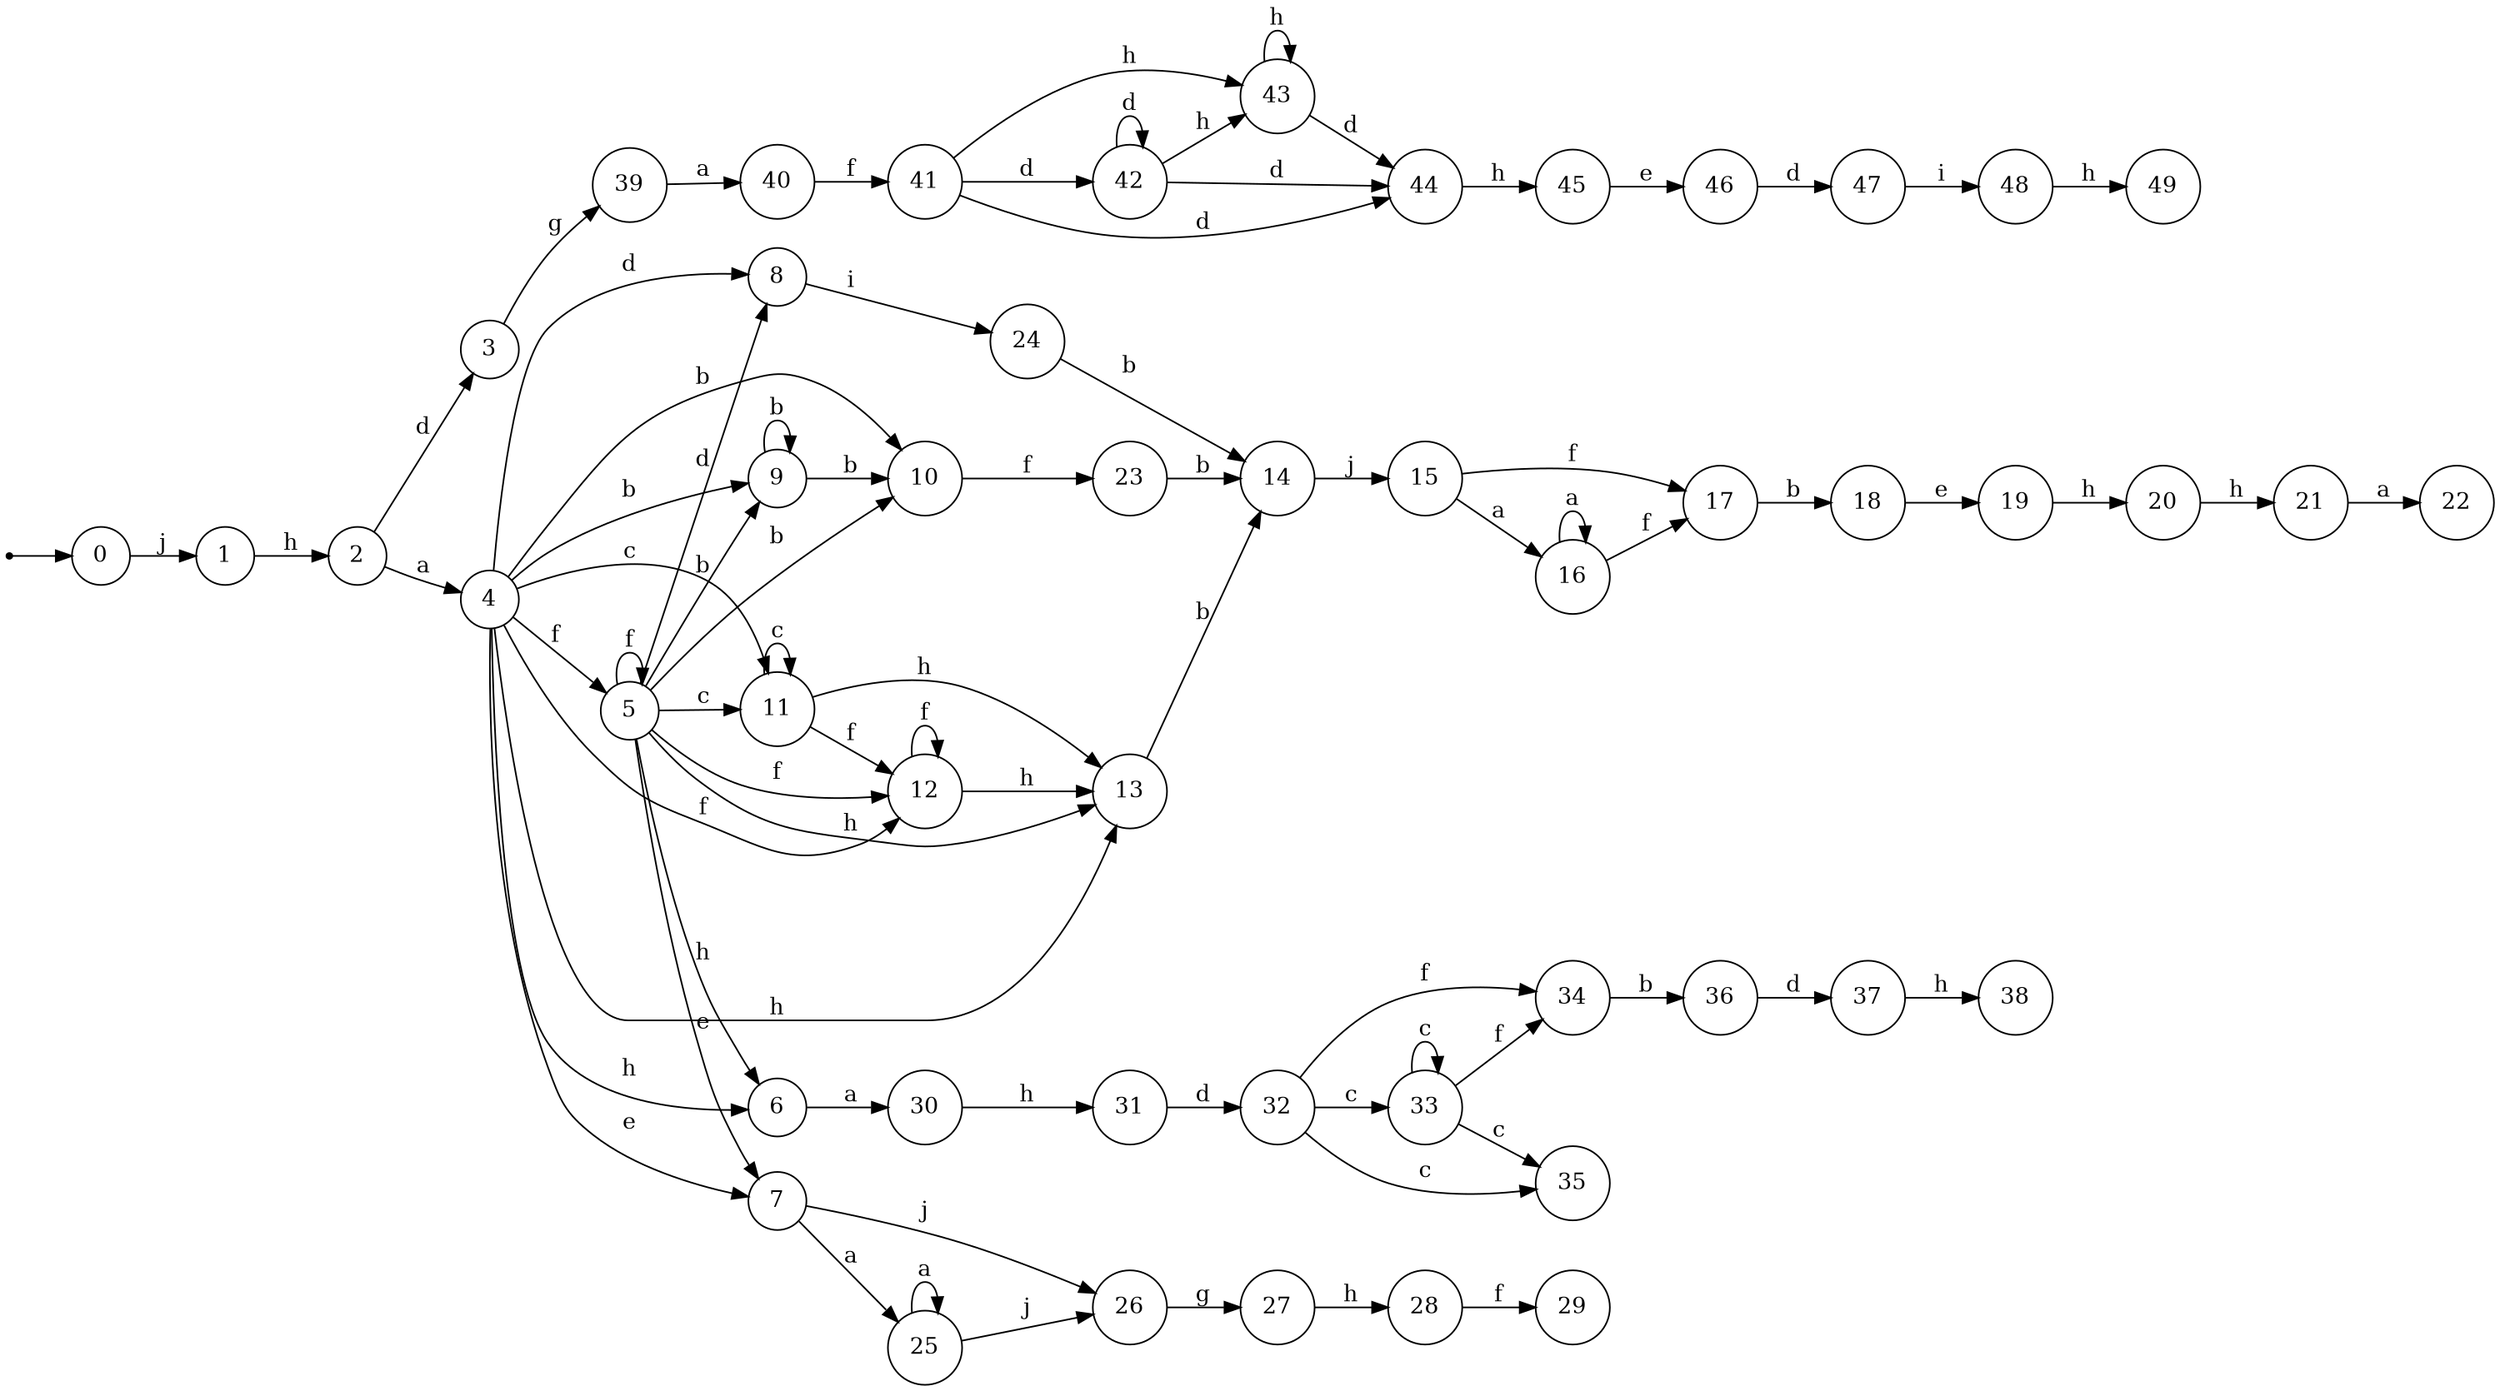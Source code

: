 digraph finite_state_machine {
rankdir=LR;
size="20,20";
node [shape = point]; "dummy0"
node [shape = circle]; "0";
"dummy0" -> "0";
node [shape = circle]; "1";
node [shape = circle]; "2";
node [shape = circle]; "3";
node [shape = circle]; "4";
node [shape = circle]; "5";
node [shape = circle]; "6";
node [shape = circle]; "7";
node [shape = circle]; "8";
node [shape = circle]; "9";
node [shape = circle]; "10";
node [shape = circle]; "11";
node [shape = circle]; "12";
node [shape = circle]; "13";
node [shape = circle]; "14";
node [shape = circle]; "15";
node [shape = circle]; "16";
node [shape = circle]; "17";
node [shape = circle]; "18";
node [shape = circle]; "19";
node [shape = circle]; "20";
node [shape = circle]; "21";
node [shape = circle]; "22";
node [shape = circle]; "23";
node [shape = circle]; "24";
node [shape = circle]; "25";
node [shape = circle]; "26";
node [shape = circle]; "27";
node [shape = circle]; "28";
node [shape = circle]; "29";
node [shape = circle]; "30";
node [shape = circle]; "31";
node [shape = circle]; "32";
node [shape = circle]; "33";
node [shape = circle]; "34";
node [shape = circle]; "35";
node [shape = circle]; "36";
node [shape = circle]; "37";
node [shape = circle]; "38";
node [shape = circle]; "39";
node [shape = circle]; "40";
node [shape = circle]; "41";
node [shape = circle]; "42";
node [shape = circle]; "43";
node [shape = circle]; "44";
node [shape = circle]; "45";
node [shape = circle]; "46";
node [shape = circle]; "47";
node [shape = circle]; "48";
node [shape = circle]; "49";
"0" -> "1" [label = "j"];
 "1" -> "2" [label = "h"];
 "2" -> "3" [label = "d"];
 "2" -> "4" [label = "a"];
 "4" -> "12" [label = "f"];
 "4" -> "5" [label = "f"];
 "4" -> "13" [label = "h"];
 "4" -> "6" [label = "h"];
 "4" -> "7" [label = "e"];
 "4" -> "8" [label = "d"];
 "4" -> "9" [label = "b"];
 "4" -> "10" [label = "b"];
 "4" -> "11" [label = "c"];
 "13" -> "14" [label = "b"];
 "14" -> "15" [label = "j"];
 "15" -> "16" [label = "a"];
 "15" -> "17" [label = "f"];
 "17" -> "18" [label = "b"];
 "18" -> "19" [label = "e"];
 "19" -> "20" [label = "h"];
 "20" -> "21" [label = "h"];
 "21" -> "22" [label = "a"];
 "16" -> "16" [label = "a"];
 "16" -> "17" [label = "f"];
 "12" -> "12" [label = "f"];
 "12" -> "13" [label = "h"];
 "11" -> "11" [label = "c"];
 "11" -> "12" [label = "f"];
 "11" -> "13" [label = "h"];
 "10" -> "23" [label = "f"];
 "23" -> "14" [label = "b"];
 "9" -> "9" [label = "b"];
 "9" -> "10" [label = "b"];
 "8" -> "24" [label = "i"];
 "24" -> "14" [label = "b"];
 "7" -> "25" [label = "a"];
 "7" -> "26" [label = "j"];
 "26" -> "27" [label = "g"];
 "27" -> "28" [label = "h"];
 "28" -> "29" [label = "f"];
 "25" -> "25" [label = "a"];
 "25" -> "26" [label = "j"];
 "6" -> "30" [label = "a"];
 "30" -> "31" [label = "h"];
 "31" -> "32" [label = "d"];
 "32" -> "33" [label = "c"];
 "32" -> "35" [label = "c"];
 "32" -> "34" [label = "f"];
 "34" -> "36" [label = "b"];
 "36" -> "37" [label = "d"];
 "37" -> "38" [label = "h"];
 "33" -> "33" [label = "c"];
 "33" -> "35" [label = "c"];
 "33" -> "34" [label = "f"];
 "5" -> "12" [label = "f"];
 "5" -> "5" [label = "f"];
 "5" -> "13" [label = "h"];
 "5" -> "6" [label = "h"];
 "5" -> "7" [label = "e"];
 "5" -> "8" [label = "d"];
 "5" -> "9" [label = "b"];
 "5" -> "10" [label = "b"];
 "5" -> "11" [label = "c"];
 "3" -> "39" [label = "g"];
 "39" -> "40" [label = "a"];
 "40" -> "41" [label = "f"];
 "41" -> "42" [label = "d"];
 "41" -> "44" [label = "d"];
 "41" -> "43" [label = "h"];
 "44" -> "45" [label = "h"];
 "45" -> "46" [label = "e"];
 "46" -> "47" [label = "d"];
 "47" -> "48" [label = "i"];
 "48" -> "49" [label = "h"];
 "43" -> "43" [label = "h"];
 "43" -> "44" [label = "d"];
 "42" -> "42" [label = "d"];
 "42" -> "44" [label = "d"];
 "42" -> "43" [label = "h"];
 }
